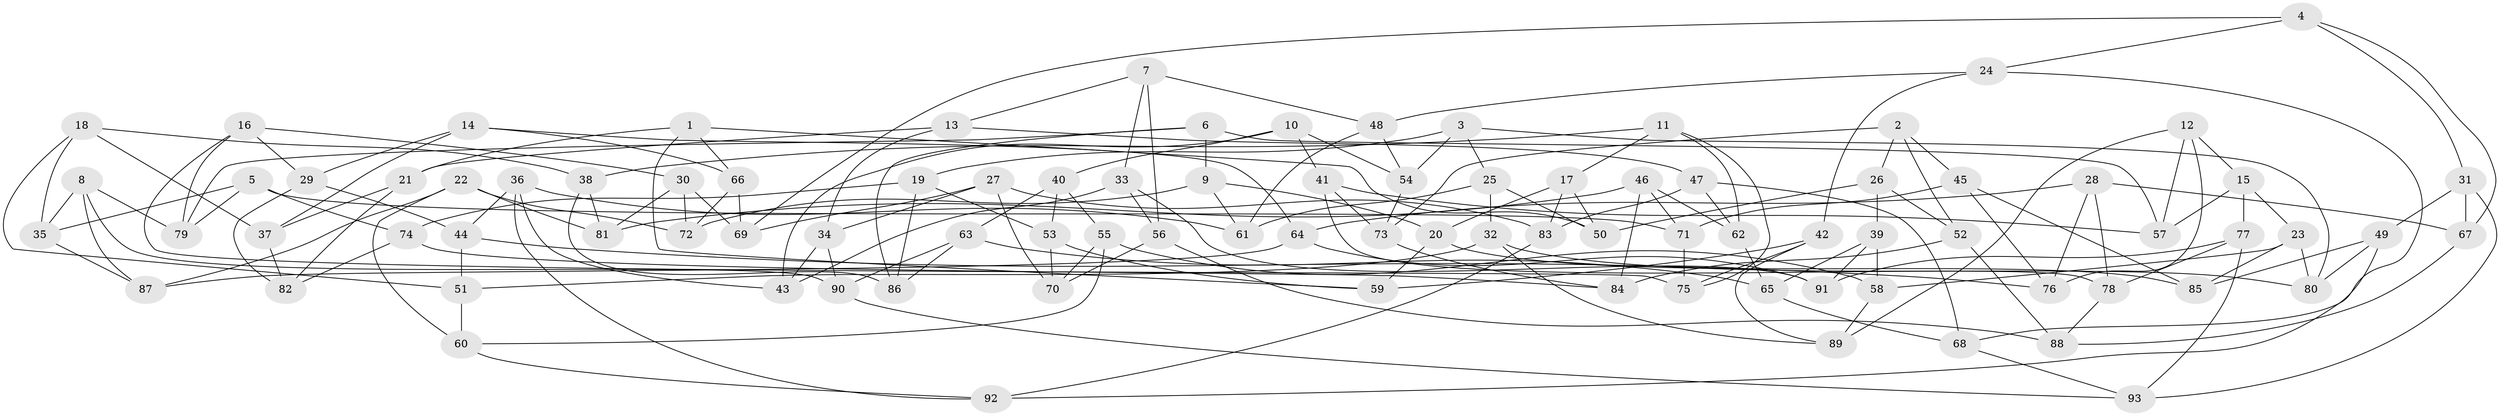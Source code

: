 // Generated by graph-tools (version 1.1) at 2025/16/03/09/25 04:16:28]
// undirected, 93 vertices, 186 edges
graph export_dot {
graph [start="1"]
  node [color=gray90,style=filled];
  1;
  2;
  3;
  4;
  5;
  6;
  7;
  8;
  9;
  10;
  11;
  12;
  13;
  14;
  15;
  16;
  17;
  18;
  19;
  20;
  21;
  22;
  23;
  24;
  25;
  26;
  27;
  28;
  29;
  30;
  31;
  32;
  33;
  34;
  35;
  36;
  37;
  38;
  39;
  40;
  41;
  42;
  43;
  44;
  45;
  46;
  47;
  48;
  49;
  50;
  51;
  52;
  53;
  54;
  55;
  56;
  57;
  58;
  59;
  60;
  61;
  62;
  63;
  64;
  65;
  66;
  67;
  68;
  69;
  70;
  71;
  72;
  73;
  74;
  75;
  76;
  77;
  78;
  79;
  80;
  81;
  82;
  83;
  84;
  85;
  86;
  87;
  88;
  89;
  90;
  91;
  92;
  93;
  1 -- 21;
  1 -- 50;
  1 -- 59;
  1 -- 66;
  2 -- 52;
  2 -- 73;
  2 -- 45;
  2 -- 26;
  3 -- 25;
  3 -- 19;
  3 -- 80;
  3 -- 54;
  4 -- 24;
  4 -- 67;
  4 -- 31;
  4 -- 69;
  5 -- 79;
  5 -- 71;
  5 -- 74;
  5 -- 35;
  6 -- 57;
  6 -- 9;
  6 -- 79;
  6 -- 86;
  7 -- 48;
  7 -- 56;
  7 -- 33;
  7 -- 13;
  8 -- 87;
  8 -- 90;
  8 -- 79;
  8 -- 35;
  9 -- 72;
  9 -- 61;
  9 -- 20;
  10 -- 43;
  10 -- 40;
  10 -- 54;
  10 -- 41;
  11 -- 75;
  11 -- 17;
  11 -- 38;
  11 -- 62;
  12 -- 57;
  12 -- 15;
  12 -- 89;
  12 -- 76;
  13 -- 21;
  13 -- 47;
  13 -- 34;
  14 -- 64;
  14 -- 29;
  14 -- 37;
  14 -- 66;
  15 -- 77;
  15 -- 23;
  15 -- 57;
  16 -- 79;
  16 -- 29;
  16 -- 30;
  16 -- 75;
  17 -- 20;
  17 -- 83;
  17 -- 50;
  18 -- 37;
  18 -- 35;
  18 -- 51;
  18 -- 38;
  19 -- 74;
  19 -- 86;
  19 -- 53;
  20 -- 85;
  20 -- 59;
  21 -- 37;
  21 -- 82;
  22 -- 60;
  22 -- 72;
  22 -- 87;
  22 -- 81;
  23 -- 80;
  23 -- 58;
  23 -- 85;
  24 -- 68;
  24 -- 42;
  24 -- 48;
  25 -- 61;
  25 -- 32;
  25 -- 50;
  26 -- 52;
  26 -- 39;
  26 -- 50;
  27 -- 69;
  27 -- 70;
  27 -- 83;
  27 -- 34;
  28 -- 64;
  28 -- 67;
  28 -- 76;
  28 -- 78;
  29 -- 82;
  29 -- 44;
  30 -- 69;
  30 -- 81;
  30 -- 72;
  31 -- 67;
  31 -- 49;
  31 -- 93;
  32 -- 89;
  32 -- 80;
  32 -- 51;
  33 -- 91;
  33 -- 56;
  33 -- 43;
  34 -- 90;
  34 -- 43;
  35 -- 87;
  36 -- 92;
  36 -- 61;
  36 -- 43;
  36 -- 44;
  37 -- 82;
  38 -- 86;
  38 -- 81;
  39 -- 58;
  39 -- 65;
  39 -- 91;
  40 -- 53;
  40 -- 55;
  40 -- 63;
  41 -- 57;
  41 -- 73;
  41 -- 78;
  42 -- 89;
  42 -- 59;
  42 -- 75;
  44 -- 51;
  44 -- 76;
  45 -- 71;
  45 -- 85;
  45 -- 76;
  46 -- 81;
  46 -- 62;
  46 -- 71;
  46 -- 84;
  47 -- 62;
  47 -- 68;
  47 -- 83;
  48 -- 54;
  48 -- 61;
  49 -- 92;
  49 -- 85;
  49 -- 80;
  51 -- 60;
  52 -- 84;
  52 -- 88;
  53 -- 59;
  53 -- 70;
  54 -- 73;
  55 -- 58;
  55 -- 60;
  55 -- 70;
  56 -- 88;
  56 -- 70;
  58 -- 89;
  60 -- 92;
  62 -- 65;
  63 -- 90;
  63 -- 86;
  63 -- 65;
  64 -- 91;
  64 -- 87;
  65 -- 68;
  66 -- 69;
  66 -- 72;
  67 -- 88;
  68 -- 93;
  71 -- 75;
  73 -- 84;
  74 -- 82;
  74 -- 84;
  77 -- 78;
  77 -- 93;
  77 -- 91;
  78 -- 88;
  83 -- 92;
  90 -- 93;
}
